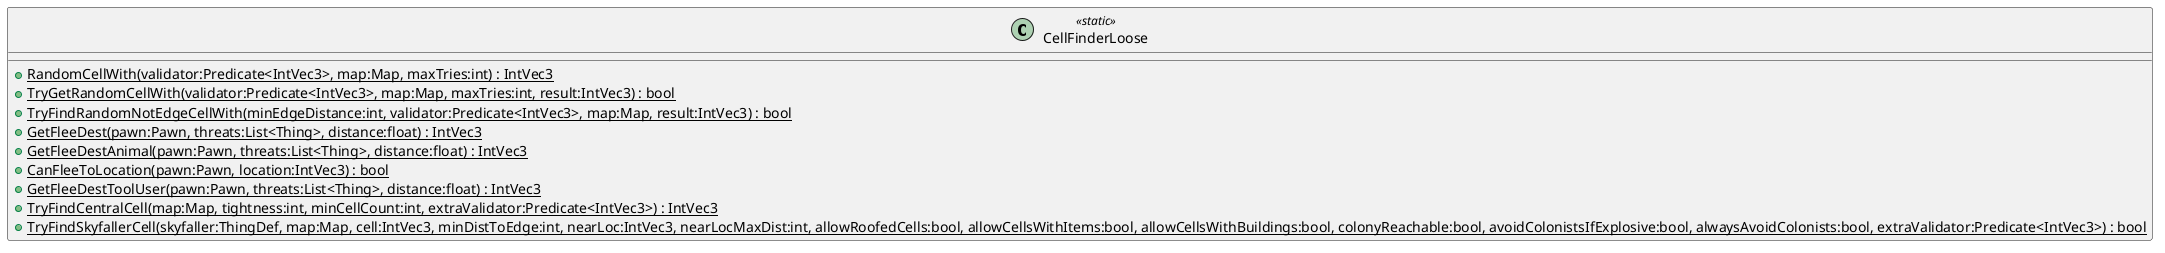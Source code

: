 @startuml
class CellFinderLoose <<static>> {
    + {static} RandomCellWith(validator:Predicate<IntVec3>, map:Map, maxTries:int) : IntVec3
    + {static} TryGetRandomCellWith(validator:Predicate<IntVec3>, map:Map, maxTries:int, result:IntVec3) : bool
    + {static} TryFindRandomNotEdgeCellWith(minEdgeDistance:int, validator:Predicate<IntVec3>, map:Map, result:IntVec3) : bool
    + {static} GetFleeDest(pawn:Pawn, threats:List<Thing>, distance:float) : IntVec3
    + {static} GetFleeDestAnimal(pawn:Pawn, threats:List<Thing>, distance:float) : IntVec3
    + {static} CanFleeToLocation(pawn:Pawn, location:IntVec3) : bool
    + {static} GetFleeDestToolUser(pawn:Pawn, threats:List<Thing>, distance:float) : IntVec3
    + {static} TryFindCentralCell(map:Map, tightness:int, minCellCount:int, extraValidator:Predicate<IntVec3>) : IntVec3
    + {static} TryFindSkyfallerCell(skyfaller:ThingDef, map:Map, cell:IntVec3, minDistToEdge:int, nearLoc:IntVec3, nearLocMaxDist:int, allowRoofedCells:bool, allowCellsWithItems:bool, allowCellsWithBuildings:bool, colonyReachable:bool, avoidColonistsIfExplosive:bool, alwaysAvoidColonists:bool, extraValidator:Predicate<IntVec3>) : bool
}
@enduml
